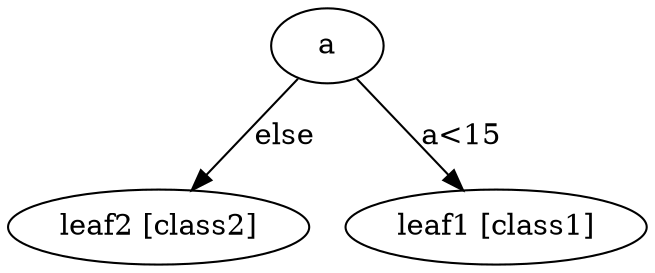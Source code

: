 digraph {
     a -> leaf2 [label="else"];
     a -> leaf1 [label="a<15"];
     leaf2 [label="leaf2 [class2]"];
     leaf1 [label="leaf1 [class1]"];
     a [label="a"];
}
